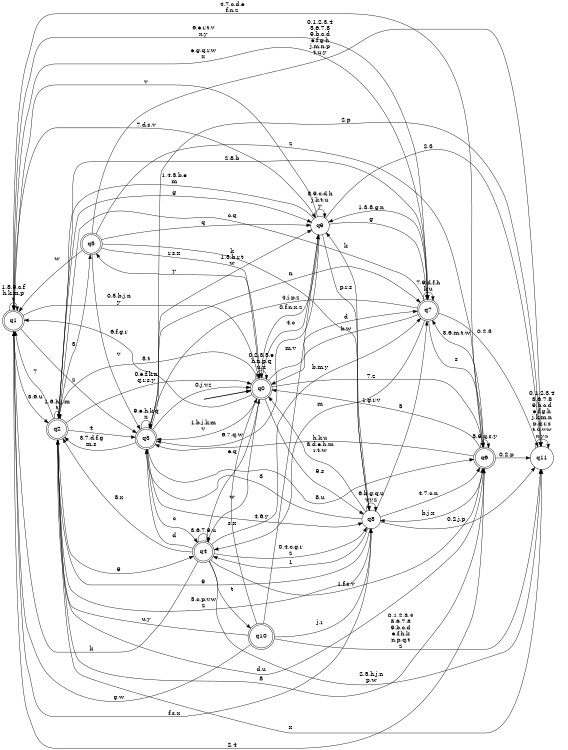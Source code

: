 digraph BlueStar {
__start0 [style = invis, shape = none, label = "", width = 0, height = 0];

rankdir=LR;
size="8,5";

s0 [style="rounded,filled", color="black", fillcolor="white" shape="doublecircle", label="q0"];
s1 [style="rounded,filled", color="black", fillcolor="white" shape="doublecircle", label="q1"];
s2 [style="rounded,filled", color="black", fillcolor="white" shape="doublecircle", label="q2"];
s3 [style="rounded,filled", color="black", fillcolor="white" shape="doublecircle", label="q3"];
s4 [style="rounded,filled", color="black", fillcolor="white" shape="doublecircle", label="q4"];
s5 [style="rounded,filled", color="black", fillcolor="white" shape="doublecircle", label="q5"];
s6 [style="rounded,filled", color="black", fillcolor="white" shape="doublecircle", label="q6"];
s7 [style="rounded,filled", color="black", fillcolor="white" shape="doublecircle", label="q7"];
s8 [style="filled", color="black", fillcolor="white" shape="circle", label="q8"];
s9 [style="filled", color="black", fillcolor="white" shape="circle", label="q9"];
s10 [style="rounded,filled", color="black", fillcolor="white" shape="doublecircle", label="q10"];
s11 [style="filled", color="black", fillcolor="white" shape="circle", label="q11"];
subgraph cluster_main { 
	graph [pad=".75", ranksep="0.15", nodesep="0.15"];
	 style=invis; 
	__start0 -> s0 [penwidth=2];
}
s0 -> s0 [label="0,2,3,5,e\nh,n,p,q\nu,x"];
s0 -> s1 [label="6,f,g,r"];
s0 -> s2 [label="8,t"];
s0 -> s3 [label="1,b,j,k,m\nv"];
s0 -> s4 [label="w"];
s0 -> s5 [label="y"];
s0 -> s6 [label="7,z"];
s0 -> s7 [label="d"];
s0 -> s8 [label="9,s"];
s0 -> s9 [label="4,c"];
s1 -> s0 [label="0,5,b,j,n\ny"];
s1 -> s1 [label="1,8,9,c,f\nh,k,m,p\nt"];
s1 -> s2 [label="3,6,u"];
s1 -> s3 [label="z"];
s1 -> s6 [label="2,4"];
s1 -> s7 [label="e,g,q,r,w\nx"];
s1 -> s9 [label="7,d,s,v"];
s2 -> s0 [label="0,e,f,k,n\nq,r,s,y"];
s2 -> s1 [label="7"];
s2 -> s2 [label="1,6,h,j,m\nt"];
s2 -> s3 [label="4"];
s2 -> s4 [label="9"];
s2 -> s5 [label="3"];
s2 -> s6 [label="d,u"];
s2 -> s7 [label="2,8,b"];
s2 -> s8 [label="5,c,p,v,w\nz"];
s2 -> s9 [label="g"];
s2 -> s11 [label="x"];
s3 -> s0 [label="0,j,v,z"];
s3 -> s2 [label="3,7,d,f,g\nm,s"];
s3 -> s3 [label="9,e,h,k,q\nx"];
s3 -> s4 [label="c"];
s3 -> s6 [label="8,u"];
s3 -> s7 [label="n"];
s3 -> s8 [label="4,6,y"];
s3 -> s9 [label="1,5,b,r,t\nw"];
s3 -> s11 [label="2,p"];
s4 -> s0 [label="e,q"];
s4 -> s1 [label="k"];
s4 -> s2 [label="8,x"];
s4 -> s3 [label="d"];
s4 -> s4 [label="3,6,7,9,u"];
s4 -> s6 [label="1,f,s,v"];
s4 -> s7 [label="b,m,y"];
s4 -> s8 [label="0,4,c,g,r\nz"];
s4 -> s10 [label="t"];
s4 -> s11 [label="2,5,h,j,n\np,w"];
s5 -> s0 [label="r,s,x"];
s5 -> s1 [label="w"];
s5 -> s3 [label="v"];
s5 -> s6 [label="z"];
s5 -> s8 [label="k"];
s5 -> s9 [label="q"];
s5 -> s11 [label="0,1,2,3,4\n5,6,7,8\n9,b,c,d\ne,f,g,h\nj,m,n,p\nt,u,y"];
s6 -> s0 [label="1,g,r,v"];
s6 -> s1 [label="4,7,c,d,e\nf,n,z"];
s6 -> s2 [label="8"];
s6 -> s3 [label="h,k,u"];
s6 -> s6 [label="5,9,q,s,y"];
s6 -> s7 [label="3,6,m,t,w"];
s6 -> s8 [label="b,j,x"];
s6 -> s11 [label="0,2,p"];
s7 -> s0 [label="b,w"];
s7 -> s1 [label="6,e,r,t,v\nx,y"];
s7 -> s2 [label="c,q"];
s7 -> s3 [label="4,j,p,z"];
s7 -> s4 [label="m"];
s7 -> s6 [label="s"];
s7 -> s7 [label="7,9,d,f,h\nk,u"];
s7 -> s9 [label="1,3,8,g,n"];
s7 -> s11 [label="0,2,5"];
s8 -> s0 [label="8,d,e,h,m\nr,t,w"];
s8 -> s1 [label="f,s,x"];
s8 -> s2 [label="9"];
s8 -> s3 [label="3"];
s8 -> s4 [label="1"];
s8 -> s6 [label="4,7,c,n"];
s8 -> s7 [label="5"];
s8 -> s8 [label="6,b,g,q,u\nv,y,z"];
s8 -> s9 [label="k"];
s8 -> s11 [label="0,2,j,p"];
s9 -> s0 [label="0,f,n,x,z"];
s9 -> s1 [label="v"];
s9 -> s2 [label="1,4,5,b,e\nm"];
s9 -> s3 [label="6,7,q,w"];
s9 -> s7 [label="g"];
s9 -> s8 [label="p,r,s"];
s9 -> s9 [label="8,9,c,d,h\nj,k,t,u\ny"];
s9 -> s11 [label="2,3"];
s10 -> s0 [label="s,x"];
s10 -> s1 [label="g,w"];
s10 -> s2 [label="u,y"];
s10 -> s8 [label="j,r"];
s10 -> s9 [label="m,v"];
s10 -> s11 [label="0,1,2,3,4\n5,6,7,8\n9,b,c,d\ne,f,h,k\nn,p,q,t\nz"];
s11 -> s11 [label="0,1,2,3,4\n5,6,7,8\n9,b,c,d\ne,f,g,h\nj,k,m,n\np,q,r,s\nt,u,v,w\nx,y,z"];

}